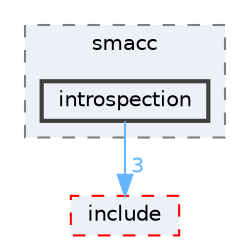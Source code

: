digraph "smacc/src/smacc/introspection"
{
 // LATEX_PDF_SIZE
  bgcolor="transparent";
  edge [fontname=Helvetica,fontsize=10,labelfontname=Helvetica,labelfontsize=10];
  node [fontname=Helvetica,fontsize=10,shape=box,height=0.2,width=0.4];
  compound=true
  subgraph clusterdir_083292ea04654104b86ed317cf9d4b50 {
    graph [ bgcolor="#edf0f7", pencolor="grey50", label="smacc", fontname=Helvetica,fontsize=10 style="filled,dashed", URL="dir_083292ea04654104b86ed317cf9d4b50.html",tooltip=""]
  dir_6d763b8233d182ebf2dbfdba72db82a7 [label="introspection", fillcolor="#edf0f7", color="grey25", style="filled,bold", URL="dir_6d763b8233d182ebf2dbfdba72db82a7.html",tooltip=""];
  }
  dir_af83d609eca54628b06583fa4d095eed [label="include", fillcolor="#edf0f7", color="red", style="filled,dashed", URL="dir_af83d609eca54628b06583fa4d095eed.html",tooltip=""];
  dir_6d763b8233d182ebf2dbfdba72db82a7->dir_af83d609eca54628b06583fa4d095eed [headlabel="3", labeldistance=1.5 headhref="dir_000059_000038.html" color="steelblue1" fontcolor="steelblue1"];
}
